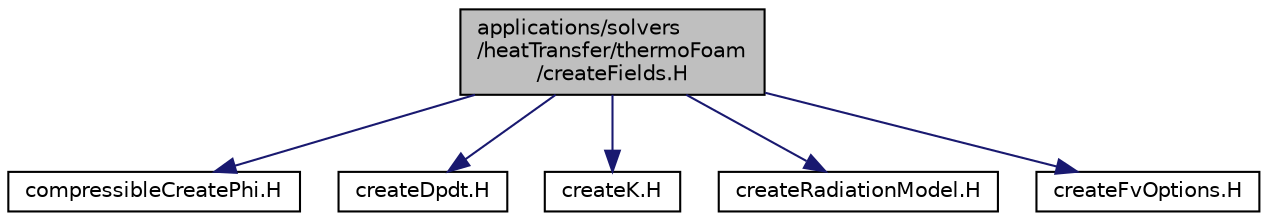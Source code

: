digraph "applications/solvers/heatTransfer/thermoFoam/createFields.H"
{
  bgcolor="transparent";
  edge [fontname="Helvetica",fontsize="10",labelfontname="Helvetica",labelfontsize="10"];
  node [fontname="Helvetica",fontsize="10",shape=record];
  Node1 [label="applications/solvers\l/heatTransfer/thermoFoam\l/createFields.H",height=0.2,width=0.4,color="black", fillcolor="grey75", style="filled" fontcolor="black"];
  Node1 -> Node2 [color="midnightblue",fontsize="10",style="solid",fontname="Helvetica"];
  Node2 [label="compressibleCreatePhi.H",height=0.2,width=0.4,color="black",URL="$compressibleCreatePhi_8H.html",tooltip="Creates and initialises the face-flux field phi. "];
  Node1 -> Node3 [color="midnightblue",fontsize="10",style="solid",fontname="Helvetica"];
  Node3 [label="createDpdt.H",height=0.2,width=0.4,color="black",URL="$createDpdt_8H.html"];
  Node1 -> Node4 [color="midnightblue",fontsize="10",style="solid",fontname="Helvetica"];
  Node4 [label="createK.H",height=0.2,width=0.4,color="black",URL="$createK_8H.html"];
  Node1 -> Node5 [color="midnightblue",fontsize="10",style="solid",fontname="Helvetica"];
  Node5 [label="createRadiationModel.H",height=0.2,width=0.4,color="black",URL="$createRadiationModel_8H.html"];
  Node1 -> Node6 [color="midnightblue",fontsize="10",style="solid",fontname="Helvetica"];
  Node6 [label="createFvOptions.H",height=0.2,width=0.4,color="black",URL="$createFvOptions_8H.html"];
}
